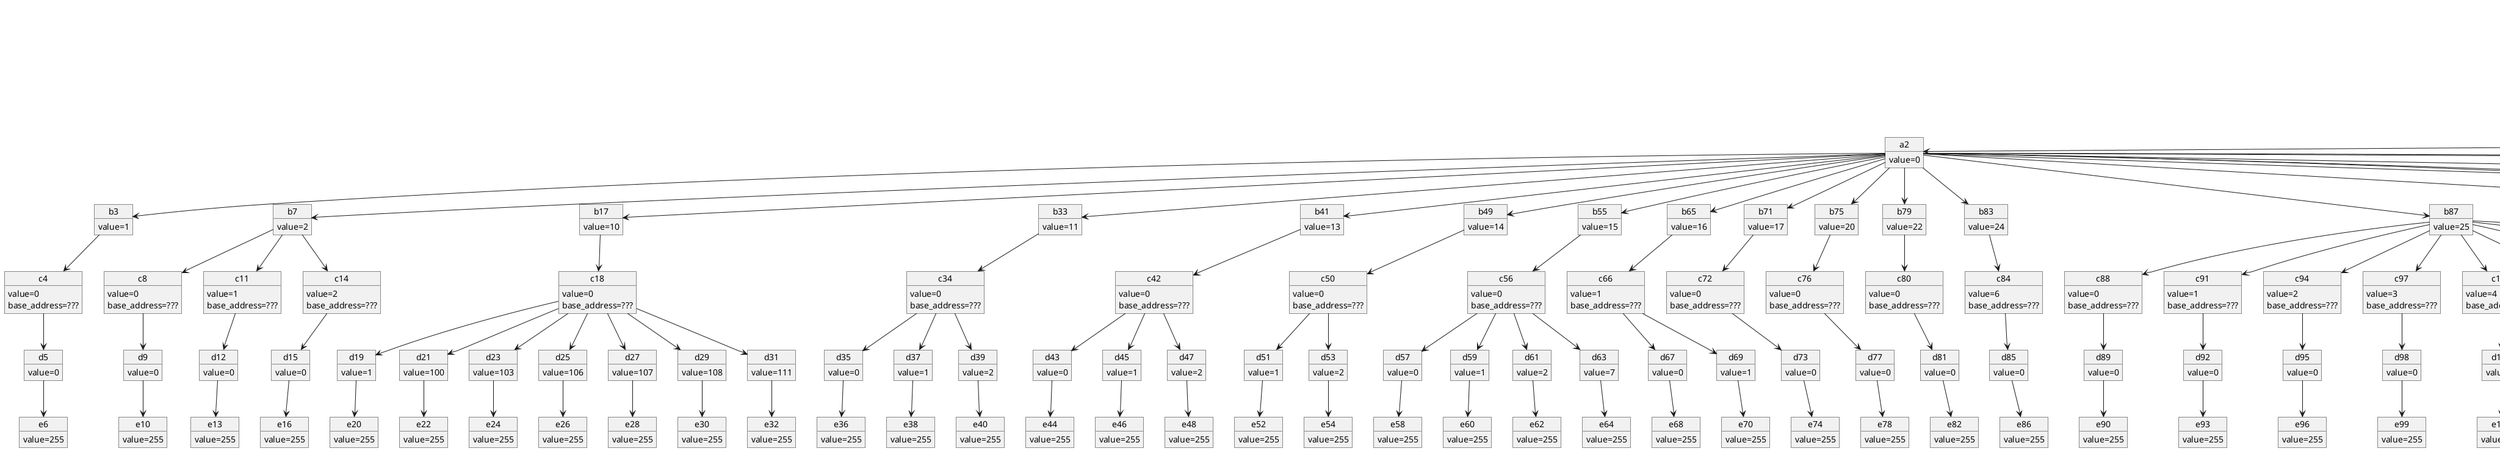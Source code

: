 @startuml
object class1{
    value=0
}
root --> class1
object a2{
    value=0
}
class1 --> a2
object b3{
    value=1
}
a2 --> b3
object c4{
    value=0
    base_address=???
}
b3 --> c4
object d5{
    value=0
}
c4 --> d5
object e6{
    value=255
}
d5 --> e6
object b7{
    value=2
}
a2 --> b7
object c8{
    value=0
    base_address=???
}
b7 --> c8
object d9{
    value=0
}
c8 --> d9
object e10{
    value=255
}
d9 --> e10
object c11{
    value=1
    base_address=???
}
b7 --> c11
object d12{
    value=0
}
c11 --> d12
object e13{
    value=255
}
d12 --> e13
object c14{
    value=2
    base_address=???
}
b7 --> c14
object d15{
    value=0
}
c14 --> d15
object e16{
    value=255
}
d15 --> e16
object b17{
    value=10
}
a2 --> b17
object c18{
    value=0
    base_address=???
}
b17 --> c18
object d19{
    value=1
}
c18 --> d19
object e20{
    value=255
}
d19 --> e20
object d21{
    value=100
}
c18 --> d21
object e22{
    value=255
}
d21 --> e22
object d23{
    value=103
}
c18 --> d23
object e24{
    value=255
}
d23 --> e24
object d25{
    value=106
}
c18 --> d25
object e26{
    value=255
}
d25 --> e26
object d27{
    value=107
}
c18 --> d27
object e28{
    value=255
}
d27 --> e28
object d29{
    value=108
}
c18 --> d29
object e30{
    value=255
}
d29 --> e30
object d31{
    value=111
}
c18 --> d31
object e32{
    value=255
}
d31 --> e32
object b33{
    value=11
}
a2 --> b33
object c34{
    value=0
    base_address=???
}
b33 --> c34
object d35{
    value=0
}
c34 --> d35
object e36{
    value=255
}
d35 --> e36
object d37{
    value=1
}
c34 --> d37
object e38{
    value=255
}
d37 --> e38
object d39{
    value=2
}
c34 --> d39
object e40{
    value=255
}
d39 --> e40
object b41{
    value=13
}
a2 --> b41
object c42{
    value=0
    base_address=???
}
b41 --> c42
object d43{
    value=0
}
c42 --> d43
object e44{
    value=255
}
d43 --> e44
object d45{
    value=1
}
c42 --> d45
object e46{
    value=255
}
d45 --> e46
object d47{
    value=2
}
c42 --> d47
object e48{
    value=255
}
d47 --> e48
object b49{
    value=14
}
a2 --> b49
object c50{
    value=0
    base_address=???
}
b49 --> c50
object d51{
    value=1
}
c50 --> d51
object e52{
    value=255
}
d51 --> e52
object d53{
    value=2
}
c50 --> d53
object e54{
    value=255
}
d53 --> e54
object b55{
    value=15
}
a2 --> b55
object c56{
    value=0
    base_address=???
}
b55 --> c56
object d57{
    value=0
}
c56 --> d57
object e58{
    value=255
}
d57 --> e58
object d59{
    value=1
}
c56 --> d59
object e60{
    value=255
}
d59 --> e60
object d61{
    value=2
}
c56 --> d61
object e62{
    value=255
}
d61 --> e62
object d63{
    value=7
}
c56 --> d63
object e64{
    value=255
}
d63 --> e64
object b65{
    value=16
}
a2 --> b65
object c66{
    value=1
    base_address=???
}
b65 --> c66
object d67{
    value=0
}
c66 --> d67
object e68{
    value=255
}
d67 --> e68
object d69{
    value=1
}
c66 --> d69
object e70{
    value=255
}
d69 --> e70
object b71{
    value=17
}
a2 --> b71
object c72{
    value=0
    base_address=???
}
b71 --> c72
object d73{
    value=0
}
c72 --> d73
object e74{
    value=255
}
d73 --> e74
object b75{
    value=20
}
a2 --> b75
object c76{
    value=0
    base_address=???
}
b75 --> c76
object d77{
    value=0
}
c76 --> d77
object e78{
    value=255
}
d77 --> e78
object b79{
    value=22
}
a2 --> b79
object c80{
    value=0
    base_address=???
}
b79 --> c80
object d81{
    value=0
}
c80 --> d81
object e82{
    value=255
}
d81 --> e82
object b83{
    value=24
}
a2 --> b83
object c84{
    value=6
    base_address=???
}
b83 --> c84
object d85{
    value=0
}
c84 --> d85
object e86{
    value=255
}
d85 --> e86
object b87{
    value=25
}
a2 --> b87
object c88{
    value=0
    base_address=???
}
b87 --> c88
object d89{
    value=0
}
c88 --> d89
object e90{
    value=255
}
d89 --> e90
object c91{
    value=1
    base_address=???
}
b87 --> c91
object d92{
    value=0
}
c91 --> d92
object e93{
    value=255
}
d92 --> e93
object c94{
    value=2
    base_address=???
}
b87 --> c94
object d95{
    value=0
}
c94 --> d95
object e96{
    value=255
}
d95 --> e96
object c97{
    value=3
    base_address=???
}
b87 --> c97
object d98{
    value=0
}
c97 --> d98
object e99{
    value=255
}
d98 --> e99
object c100{
    value=4
    base_address=???
}
b87 --> c100
object d101{
    value=0
}
c100 --> d101
object e102{
    value=255
}
d101 --> e102
object c103{
    value=6
    base_address=???
}
b87 --> c103
object d104{
    value=0
}
c103 --> d104
object e105{
    value=255
}
d104 --> e105
object c106{
    value=7
    base_address=???
}
b87 --> c106
object d107{
    value=0
}
c106 --> d107
object e108{
    value=255
}
d107 --> e108
object c109{
    value=9
    base_address=???
}
b87 --> c109
object d110{
    value=0
}
c109 --> d110
object e111{
    value=255
}
d110 --> e111
object c112{
    value=10
    base_address=???
}
b87 --> c112
object d113{
    value=0
}
c112 --> d113
object e114{
    value=255
}
d113 --> e114
object b115{
    value=29
}
a2 --> b115
object c116{
    value=0
    base_address=???
}
b115 --> c116
object d117{
    value=0
}
c116 --> d117
object e118{
    value=255
}
d117 --> e118
object c119{
    value=1
    base_address=???
}
b115 --> c119
object d120{
    value=0
}
c119 --> d120
object e121{
    value=255
}
d120 --> e121
object c122{
    value=2
    base_address=???
}
b115 --> c122
object d123{
    value=0
}
c122 --> d123
object e124{
    value=255
}
d123 --> e124
object b125{
    value=43
}
a2 --> b125
object c126{
    value=0
    base_address=???
}
b125 --> c126
object d127{
    value=1
}
c126 --> d127
object e128{
    value=255
}
d127 --> e128
object b129{
    value=44
}
a2 --> b129
object c130{
    value=0
    base_address=???
}
b129 --> c130
object d131{
    value=0
}
c130 --> d131
object e132{
    value=255
}
d131 --> e132
object c133{
    value=1
    base_address=???
}
b129 --> c133
object d134{
    value=0
}
c133 --> d134
object e135{
    value=255
}
d134 --> e135
object b136{
    value=96
}
a2 --> b136
object c137{
    value=3
    base_address=???
}
b136 --> c137
object d138{
    value=10
}
c137 --> d138
object e139{
    value=255
}
d138 --> e139
object c140{
    value=7
    base_address=???
}
b136 --> c140
object d141{
    value=9
}
c140 --> d141
object e142{
    value=255
}
d141 --> e142
object d143{
    value=21
}
c140 --> d143
object e144{
    value=255
}
d143 --> e144
object c145{
    value=7
    base_address=???
}
b136 --> c145
object d146{
    value=19
}
c145 --> d146
object e147{
    value=255
}
d146 --> e147
object d148{
    value=20
}
c145 --> d148
object e149{
    value=255
}
d148 --> e149
object c150{
    value=10
    base_address=???
}
b136 --> c150
object d151{
    value=1
}
c150 --> d151
object e152{
    value=255
}
d151 --> e152
object d153{
    value=2
}
c150 --> d153
object e154{
    value=255
}
d153 --> e154
object c155{
    value=11
    base_address=???
}
b136 --> c155
object d156{
    value=0
}
c155 --> d156
object e157{
    value=255
}
d156 --> e157
object d158{
    value=1
}
c155 --> d158
object e159{
    value=255
}
d158 --> e159
object d160{
    value=2
}
c155 --> d160
object e161{
    value=255
}
d160 --> e161
object d162{
    value=3
}
c155 --> d162
object e163{
    value=255
}
d162 --> e163
object d164{
    value=4
}
c155 --> d164
object e165{
    value=255
}
d164 --> e165
object d166{
    value=5
}
c155 --> d166
object e167{
    value=255
}
d166 --> e167
object d168{
    value=6
}
c155 --> d168
object e169{
    value=255
}
d168 --> e169
object c170{
    value=13
    base_address=???
}
b136 --> c170
object d171{
    value=0
}
c170 --> d171
object e172{
    value=255
}
d171 --> e172
object d173{
    value=1
}
c170 --> d173
object e174{
    value=255
}
d173 --> e174
object c175{
    value=14
    base_address=???
}
b136 --> c175
object d176{
    value=0
}
c175 --> d176
object e177{
    value=255
}
d176 --> e177
object c178{
    value=15
    base_address=???
}
b136 --> c178
object d179{
    value=0
}
c178 --> d179
object e180{
    value=255
}
d179 --> e180
object d181{
    value=1
}
c178 --> d181
object e182{
    value=255
}
d181 --> e182
object d183{
    value=2
}
c178 --> d183
object e184{
    value=255
}
d183 --> e184
object d185{
    value=3
}
c178 --> d185
object e186{
    value=255
}
d185 --> e186
object d187{
    value=4
}
c178 --> d187
object e188{
    value=255
}
d187 --> e188
object d189{
    value=5
}
c178 --> d189
object e190{
    value=255
}
d189 --> e190
object d191{
    value=6
}
c178 --> d191
object e192{
    value=255
}
d191 --> e192
object d193{
    value=7
}
c178 --> d193
object e194{
    value=255
}
d193 --> e194
object d195{
    value=8
}
c178 --> d195
object e196{
    value=255
}
d195 --> e196
object d197{
    value=9
}
c178 --> d197
object e198{
    value=255
}
d197 --> e198
object d199{
    value=10
}
c178 --> d199
object e200{
    value=255
}
d199 --> e200
object d201{
    value=11
}
c178 --> d201
object e202{
    value=255
}
d201 --> e202
object b203{
    value=97
}
a2 --> b203
object c204{
    value=97
    base_address=???
}
b203 --> c204
object d205{
    value=0
}
c204 --> d205
object e206{
    value=255
}
d205 --> e206
object c207{
    value=98
    base_address=???
}
b203 --> c207
object d208{
    value=0
}
c207 --> d208
object e209{
    value=255
}
d208 --> e209
object d210{
    value=1
}
c207 --> d210
object e211{
    value=255
}
d210 --> e211
object d212{
    value=10
}
c207 --> d212
object e213{
    value=255
}
d212 --> e213
object d214{
    value=11
}
c207 --> d214
object e215{
    value=255
}
d214 --> e215
object d216{
    value=20
}
c207 --> d216
object e217{
    value=255
}
d216 --> e217
object d218{
    value=21
}
c207 --> d218
object e219{
    value=255
}
d218 --> e219
object b220{
    value=98
}
a2 --> b220
object c221{
    value=1
    base_address=???
}
b220 --> c221
object d222{
    value=0
}
c221 --> d222
object e223{
    value=255
}
d222 --> e223
object b224{
    value=99
}
a2 --> b224
object c225{
    value=98
    base_address=???
}
b224 --> c225
object d226{
    value=0
}
c225 --> d226
object e227{
    value=255
}
d226 --> e227
object d228{
    value=1
}
c225 --> d228
object e229{
    value=255
}
d228 --> e229
object d230{
    value=2
}
c225 --> d230
object e231{
    value=255
}
d230 --> e231
object d232{
    value=3
}
c225 --> d232
object e233{
    value=255
}
d232 --> e233
object d234{
    value=4
}
c225 --> d234
object e235{
    value=255
}
d234 --> e235
object d236{
    value=5
}
c225 --> d236
object e237{
    value=255
}
d236 --> e237
object d238{
    value=6
}
c225 --> d238
object e239{
    value=255
}
d238 --> e239
object a240{
    value=1
}
class1 --> a240
object b241{
    value=10
}
a240 --> b241
object c242{
    value=0
    base_address=???
}
b241 --> c242
object d243{
    value=106
}
c242 --> d243
object e244{
    value=255
}
d243 --> e244
object d245{
    value=111
}
c242 --> d245
object e246{
    value=255
}
d245 --> e246
object b247{
    value=11
}
a240 --> b247
object c248{
    value=0
    base_address=???
}
b247 --> c248
object d249{
    value=1
}
c248 --> d249
object e250{
    value=255
}
d249 --> e250
object b251{
    value=13
}
a240 --> b251
object c252{
    value=0
    base_address=???
}
b251 --> c252
object d253{
    value=1
}
c252 --> d253
object e254{
    value=255
}
d253 --> e254
object b255{
    value=15
}
a240 --> b255
object c256{
    value=0
    base_address=???
}
b255 --> c256
object d257{
    value=1
}
c256 --> d257
object e258{
    value=255
}
d257 --> e258
object d259{
    value=4
}
c256 --> d259
object e260{
    value=255
}
d259 --> e260
object d261{
    value=7
}
c256 --> d261
object e262{
    value=255
}
d261 --> e262
object b263{
    value=22
}
a240 --> b263
object c264{
    value=0
    base_address=???
}
b263 --> c264
object d265{
    value=0
}
c264 --> d265
object e266{
    value=255
}
d265 --> e266
object b267{
    value=24
}
a240 --> b267
object c268{
    value=1
    base_address=???
}
b267 --> c268
object d269{
    value=0
}
c268 --> d269
object e270{
    value=255
}
d269 --> e270
object c271{
    value=2
    base_address=???
}
b267 --> c271
object d272{
    value=1
}
c271 --> d272
object e273{
    value=255
}
d272 --> e273
object d274{
    value=2
}
c271 --> d274
object e275{
    value=255
}
d274 --> e275
object d276{
    value=3
}
c271 --> d276
object e277{
    value=255
}
d276 --> e277
object d278{
    value=4
}
c271 --> d278
object e279{
    value=255
}
d278 --> e279
object d280{
    value=5
}
c271 --> d280
object e281{
    value=255
}
d280 --> e281
object d282{
    value=6
}
c271 --> d282
object e283{
    value=255
}
d282 --> e283
object d284{
    value=7
}
c271 --> d284
object e285{
    value=255
}
d284 --> e285
object d286{
    value=8
}
c271 --> d286
object e287{
    value=255
}
d286 --> e287
object c288{
    value=3
    base_address=???
}
b267 --> c288
object d289{
    value=0
}
c288 --> d289
object e290{
    value=255
}
d289 --> e290
object c291{
    value=4
    base_address=???
}
b267 --> c291
object d292{
    value=0
}
c291 --> d292
object e293{
    value=255
}
d292 --> e293
object c294{
    value=5
    base_address=???
}
b267 --> c294
object d295{
    value=0
}
c294 --> d295
object e296{
    value=255
}
d295 --> e296
object c297{
    value=6
    base_address=???
}
b267 --> c297
object d298{
    value=0
}
c297 --> d298
object e299{
    value=255
}
d298 --> e299
object b300{
    value=25
}
a240 --> b300
object c301{
    value=9
    base_address=???
}
b300 --> c301
object d302{
    value=0
}
c301 --> d302
object e303{
    value=255
}
d302 --> e303
object b304{
    value=44
}
a240 --> b304
object c305{
    value=1
    base_address=???
}
b304 --> c305
object d306{
    value=0
}
c305 --> d306
object e307{
    value=255
}
d306 --> e307
object b308{
    value=96
}
a240 --> b308
object c309{
    value=1
    base_address=???
}
b308 --> c309
object d310{
    value=0
}
c309 --> d310
object e311{
    value=255
}
d310 --> e311
object d312{
    value=1
}
c309 --> d312
object e313{
    value=255
}
d312 --> e313
object c314{
    value=3
    base_address=???
}
b308 --> c314
object d315{
    value=10
}
c314 --> d315
object e316{
    value=255
}
d315 --> e316
object c317{
    value=10
    base_address=???
}
b308 --> c317
object d318{
    value=3
}
c317 --> d318
object e319{
    value=255
}
d318 --> e319
object c320{
    value=11
    base_address=???
}
b308 --> c320
object d321{
    value=4
}
c320 --> d321
object e322{
    value=255
}
d321 --> e322
object a323{
    value=2
}
class1 --> a323
object b324{
    value=15
}
a323 --> b324
object c325{
    value=0
    base_address=???
}
b324 --> c325
object d326{
    value=4
}
c325 --> d326
object e327{
    value=255
}
d326 --> e327
object b328{
    value=24
}
a323 --> b328
object c329{
    value=1
    base_address=???
}
b328 --> c329
object d330{
    value=0
}
c329 --> d330
object e331{
    value=255
}
d330 --> e331
object c332{
    value=2
    base_address=???
}
b328 --> c332
object d333{
    value=1
}
c332 --> d333
object e334{
    value=255
}
d333 --> e334
object d335{
    value=2
}
c332 --> d335
object e336{
    value=255
}
d335 --> e336
object d337{
    value=3
}
c332 --> d337
object e338{
    value=255
}
d337 --> e338
object d339{
    value=4
}
c332 --> d339
object e340{
    value=255
}
d339 --> e340
object d341{
    value=5
}
c332 --> d341
object e342{
    value=255
}
d341 --> e342
object d343{
    value=6
}
c332 --> d343
object e344{
    value=255
}
d343 --> e344
object d345{
    value=7
}
c332 --> d345
object e346{
    value=255
}
d345 --> e346
object d347{
    value=8
}
c332 --> d347
object e348{
    value=255
}
d347 --> e348
object c349{
    value=3
    base_address=???
}
b328 --> c349
object d350{
    value=0
}
c349 --> d350
object e351{
    value=255
}
d350 --> e351
object c352{
    value=4
    base_address=???
}
b328 --> c352
object d353{
    value=0
}
c352 --> d353
object e354{
    value=255
}
d353 --> e354
object c355{
    value=5
    base_address=???
}
b328 --> c355
object d356{
    value=0
}
c355 --> d356
object e357{
    value=255
}
d356 --> e357
object b358{
    value=25
}
a323 --> b358
object c359{
    value=9
    base_address=???
}
b358 --> c359
object d360{
    value=0
}
c359 --> d360
object e361{
    value=255
}
d360 --> e361
object b362{
    value=96
}
a323 --> b362
object c363{
    value=1
    base_address=???
}
b362 --> c363
object d364{
    value=0
}
c363 --> d364
object e365{
    value=255
}
d364 --> e365
object d366{
    value=1
}
c363 --> d366
object e367{
    value=255
}
d366 --> e367
object c368{
    value=3
    base_address=???
}
b362 --> c368
object d369{
    value=10
}
c368 --> d369
object e370{
    value=255
}
d369 --> e370
object c371{
    value=10
    base_address=???
}
b362 --> c371
object d372{
    value=3
}
c371 --> d372
object e373{
    value=255
}
d372 --> e373
object c374{
    value=11
    base_address=???
}
b362 --> c374
object d375{
    value=4
}
c374 --> d375
object e376{
    value=255
}
d375 --> e376
object a377{
    value=3
}
class1 --> a377
object b378{
    value=15
}
a377 --> b378
object c379{
    value=0
    base_address=???
}
b378 --> c379
object d380{
    value=4
}
c379 --> d380
object e381{
    value=255
}
d380 --> e381
object b382{
    value=24
}
a377 --> b382
object c383{
    value=1
    base_address=???
}
b382 --> c383
object d384{
    value=0
}
c383 --> d384
object e385{
    value=255
}
d384 --> e385
object c386{
    value=2
    base_address=???
}
b382 --> c386
object d387{
    value=1
}
c386 --> d387
object e388{
    value=255
}
d387 --> e388
object d389{
    value=2
}
c386 --> d389
object e390{
    value=255
}
d389 --> e390
object d391{
    value=3
}
c386 --> d391
object e392{
    value=255
}
d391 --> e392
object d393{
    value=4
}
c386 --> d393
object e394{
    value=255
}
d393 --> e394
object d395{
    value=5
}
c386 --> d395
object e396{
    value=255
}
d395 --> e396
object d397{
    value=6
}
c386 --> d397
object e398{
    value=255
}
d397 --> e398
object d399{
    value=7
}
c386 --> d399
object e400{
    value=255
}
d399 --> e400
object d401{
    value=8
}
c386 --> d401
object e402{
    value=255
}
d401 --> e402
object c403{
    value=3
    base_address=???
}
b382 --> c403
object d404{
    value=0
}
c403 --> d404
object e405{
    value=255
}
d404 --> e405
object c406{
    value=4
    base_address=???
}
b382 --> c406
object d407{
    value=0
}
c406 --> d407
object e408{
    value=255
}
d407 --> e408
object c409{
    value=5
    base_address=???
}
b382 --> c409
object d410{
    value=0
}
c409 --> d410
object e411{
    value=255
}
d410 --> e411
object b412{
    value=25
}
a377 --> b412
object c413{
    value=9
    base_address=???
}
b412 --> c413
object d414{
    value=0
}
c413 --> d414
object e415{
    value=255
}
d414 --> e415
object b416{
    value=96
}
a377 --> b416
object c417{
    value=1
    base_address=???
}
b416 --> c417
object d418{
    value=0
}
c417 --> d418
object e419{
    value=255
}
d418 --> e419
object d420{
    value=1
}
c417 --> d420
object e421{
    value=255
}
d420 --> e421
object c422{
    value=10
    base_address=???
}
b416 --> c422
object d423{
    value=3
}
c422 --> d423
object e424{
    value=255
}
d423 --> e424
object c425{
    value=11
    base_address=???
}
b416 --> c425
object d426{
    value=4
}
c425 --> d426
object e427{
    value=255
}
d426 --> e427
object a428{
    value=4
}
class1 --> a428
object b429{
    value=15
}
a428 --> b429
object c430{
    value=0
    base_address=???
}
b429 --> c430
object d431{
    value=4
}
c430 --> d431
object e432{
    value=255
}
d431 --> e432
object b433{
    value=24
}
a428 --> b433
object c434{
    value=1
    base_address=???
}
b433 --> c434
object d435{
    value=0
}
c434 --> d435
object e436{
    value=255
}
d435 --> e436
object c437{
    value=2
    base_address=???
}
b433 --> c437
object d438{
    value=1
}
c437 --> d438
object e439{
    value=255
}
d438 --> e439
object d440{
    value=2
}
c437 --> d440
object e441{
    value=255
}
d440 --> e441
object d442{
    value=3
}
c437 --> d442
object e443{
    value=255
}
d442 --> e443
object d444{
    value=4
}
c437 --> d444
object e445{
    value=255
}
d444 --> e445
object d446{
    value=5
}
c437 --> d446
object e447{
    value=255
}
d446 --> e447
object d448{
    value=6
}
c437 --> d448
object e449{
    value=255
}
d448 --> e449
object d450{
    value=7
}
c437 --> d450
object e451{
    value=255
}
d450 --> e451
object d452{
    value=8
}
c437 --> d452
object e453{
    value=255
}
d452 --> e453
object c454{
    value=3
    base_address=???
}
b433 --> c454
object d455{
    value=0
}
c454 --> d455
object e456{
    value=255
}
d455 --> e456
object c457{
    value=4
    base_address=???
}
b433 --> c457
object d458{
    value=0
}
c457 --> d458
object e459{
    value=255
}
d458 --> e459
object c460{
    value=5
    base_address=???
}
b433 --> c460
object d461{
    value=0
}
c460 --> d461
object e462{
    value=255
}
d461 --> e462
object b463{
    value=25
}
a428 --> b463
object c464{
    value=9
    base_address=???
}
b463 --> c464
object d465{
    value=0
}
c464 --> d465
object e466{
    value=255
}
d465 --> e466
object b467{
    value=96
}
a428 --> b467
object c468{
    value=1
    base_address=???
}
b467 --> c468
object d469{
    value=0
}
c468 --> d469
object e470{
    value=255
}
d469 --> e470
object d471{
    value=1
}
c468 --> d471
object e472{
    value=255
}
d471 --> e472
object c473{
    value=10
    base_address=???
}
b467 --> c473
object d474{
    value=3
}
c473 --> d474
object e475{
    value=255
}
d474 --> e475
object c476{
    value=11
    base_address=???
}
b467 --> c476
object d477{
    value=4
}
c476 --> d477
object e478{
    value=255
}
d477 --> e478
object a479{
    value=5
}
class1 --> a479
object b480{
    value=25
}
a479 --> b480
object c481{
    value=9
    base_address=???
}
b480 --> c481
object d482{
    value=0
}
c481 --> d482
object e483{
    value=255
}
d482 --> e483
object a484{
    value=6
}
class1 --> a484
object b485{
    value=25
}
a484 --> b485
object c486{
    value=9
    base_address=???
}
b485 --> c486
object d487{
    value=0
}
c486 --> d487
object e488{
    value=255
}
d487 --> e488
object a489{
    value=7
}
class1 --> a489
object b490{
    value=25
}
a489 --> b490
object c491{
    value=9
    base_address=???
}
b490 --> c491
object d492{
    value=0
}
c491 --> d492
object e493{
    value=255
}
d492 --> e493
object class494{
    value=1
}
root --> class494
object a495{
    value=0
}
class494 --> a495
object b496{
    value=0
}
a495 --> b496
object c497{
    value=2
    base_address=???
}
b496 --> c497
object d498{
    value=0
}
c497 --> d498
object e499{
    value=255
}
d498 --> e499
object d500{
    value=8
}
c497 --> d500
object e501{
    value=255
}
d500 --> e501
object c502{
    value=8
    base_address=???
}
b496 --> c502
object d503{
    value=2
}
c502 --> d503
object e504{
    value=255
}
d503 --> e504
object c505{
    value=9
    base_address=???
}
b496 --> c505
object d506{
    value=1
}
c505 --> d506
object e507{
    value=255
}
d506 --> e507
object d508{
    value=2
}
c505 --> d508
object e509{
    value=255
}
d508 --> e509
object c510{
    value=9
    base_address=???
}
b496 --> c510
object d511{
    value=11
}
c510 --> d511
object e512{
    value=255
}
d511 --> e512
object b513{
    value=1
}
a495 --> b513
object c514{
    value=4
    base_address=???
}
b513 --> c514
object d515{
    value=0
}
c514 --> d515
object e516{
    value=255
}
d515 --> e516
object c517{
    value=5
    base_address=???
}
b513 --> c517
object d518{
    value=0
}
c517 --> d518
object e519{
    value=255
}
d518 --> e519
object c520{
    value=6
    base_address=???
}
b513 --> c520
object d521{
    value=0
}
c520 --> d521
object e522{
    value=255
}
d521 --> e522
object d523{
    value=1
}
c520 --> d523
object e524{
    value=255
}
d523 --> e524
object d525{
    value=2
}
c520 --> d525
object e526{
    value=255
}
d525 --> e526
object d527{
    value=3
}
c520 --> d527
object e528{
    value=255
}
d527 --> e528
object d529{
    value=4
}
c520 --> d529
object e530{
    value=255
}
d529 --> e530
object c531{
    value=7
    base_address=???
}
b513 --> c531
object d532{
    value=0
}
c531 --> d532
object e533{
    value=255
}
d532 --> e533
object c534{
    value=8
    base_address=???
}
b513 --> c534
object d535{
    value=0
}
c534 --> d535
object e536{
    value=255
}
d535 --> e536
object d537{
    value=1
}
c534 --> d537
object e538{
    value=255
}
d537 --> e538
object d539{
    value=2
}
c534 --> d539
object e540{
    value=255
}
d539 --> e540
object d541{
    value=3
}
c534 --> d541
object e542{
    value=255
}
d541 --> e542
object d543{
    value=4
}
c534 --> d543
object e544{
    value=255
}
d543 --> e544
object c545{
    value=24
    base_address=???
}
b513 --> c545
object d546{
    value=0
}
c545 --> d546
object e547{
    value=255
}
d546 --> e547
object b548{
    value=2
}
a495 --> b548
object c549{
    value=4
    base_address=???
}
b548 --> c549
object d550{
    value=0
}
c549 --> d550
object e551{
    value=255
}
d550 --> e551
object c552{
    value=5
    base_address=???
}
b548 --> c552
object d553{
    value=0
}
c552 --> d553
object e554{
    value=255
}
d553 --> e554
object c555{
    value=6
    base_address=???
}
b548 --> c555
object d556{
    value=0
}
c555 --> d556
object e557{
    value=255
}
d556 --> e557
object d558{
    value=1
}
c555 --> d558
object e559{
    value=255
}
d558 --> e559
object d560{
    value=2
}
c555 --> d560
object e561{
    value=255
}
d560 --> e561
object d562{
    value=3
}
c555 --> d562
object e563{
    value=255
}
d562 --> e563
object d564{
    value=4
}
c555 --> d564
object e565{
    value=255
}
d564 --> e565
object c566{
    value=7
    base_address=???
}
b548 --> c566
object d567{
    value=0
}
c566 --> d567
object e568{
    value=255
}
d567 --> e568
object c569{
    value=8
    base_address=???
}
b548 --> c569
object d570{
    value=0
}
c569 --> d570
object e571{
    value=255
}
d570 --> e571
object d572{
    value=1
}
c569 --> d572
object e573{
    value=255
}
d572 --> e573
object d574{
    value=2
}
c569 --> d574
object e575{
    value=255
}
d574 --> e575
object d576{
    value=3
}
c569 --> d576
object e577{
    value=255
}
d576 --> e577
object d578{
    value=4
}
c569 --> d578
object e579{
    value=255
}
d578 --> e579
object b580{
    value=3
}
a495 --> b580
object c581{
    value=4
    base_address=???
}
b580 --> c581
object d582{
    value=0
}
c581 --> d582
object e583{
    value=255
}
d582 --> e583
object c584{
    value=5
    base_address=???
}
b580 --> c584
object d585{
    value=0
}
c584 --> d585
object e586{
    value=255
}
d585 --> e586
object c587{
    value=6
    base_address=???
}
b580 --> c587
object d588{
    value=0
}
c587 --> d588
object e589{
    value=255
}
d588 --> e589
object d590{
    value=1
}
c587 --> d590
object e591{
    value=255
}
d590 --> e591
object d592{
    value=2
}
c587 --> d592
object e593{
    value=255
}
d592 --> e593
object d594{
    value=3
}
c587 --> d594
object e595{
    value=255
}
d594 --> e595
object d596{
    value=4
}
c587 --> d596
object e597{
    value=255
}
d596 --> e597
object c598{
    value=7
    base_address=???
}
b580 --> c598
object d599{
    value=0
}
c598 --> d599
object e600{
    value=255
}
d599 --> e600
object c601{
    value=8
    base_address=???
}
b580 --> c601
object d602{
    value=0
}
c601 --> d602
object e603{
    value=255
}
d602 --> e603
object d604{
    value=1
}
c601 --> d604
object e605{
    value=255
}
d604 --> e605
object d606{
    value=2
}
c601 --> d606
object e607{
    value=255
}
d606 --> e607
object d608{
    value=3
}
c601 --> d608
object e609{
    value=255
}
d608 --> e609
object d610{
    value=4
}
c601 --> d610
object e611{
    value=255
}
d610 --> e611
object b612{
    value=4
}
a495 --> b612
object c613{
    value=4
    base_address=???
}
b612 --> c613
object d614{
    value=0
}
c613 --> d614
object e615{
    value=255
}
d614 --> e615
object c616{
    value=5
    base_address=???
}
b612 --> c616
object d617{
    value=0
}
c616 --> d617
object e618{
    value=255
}
d617 --> e618
object c619{
    value=6
    base_address=???
}
b612 --> c619
object d620{
    value=0
}
c619 --> d620
object e621{
    value=255
}
d620 --> e621
object d622{
    value=1
}
c619 --> d622
object e623{
    value=255
}
d622 --> e623
object d624{
    value=2
}
c619 --> d624
object e625{
    value=255
}
d624 --> e625
object d626{
    value=3
}
c619 --> d626
object e627{
    value=255
}
d626 --> e627
object d628{
    value=4
}
c619 --> d628
object e629{
    value=255
}
d628 --> e629
object c630{
    value=7
    base_address=???
}
b612 --> c630
object d631{
    value=0
}
c630 --> d631
object e632{
    value=255
}
d631 --> e632
object c633{
    value=8
    base_address=???
}
b612 --> c633
object d634{
    value=0
}
c633 --> d634
object e635{
    value=255
}
d634 --> e635
object d636{
    value=1
}
c633 --> d636
object e637{
    value=255
}
d636 --> e637
object d638{
    value=2
}
c633 --> d638
object e639{
    value=255
}
d638 --> e639
object d640{
    value=3
}
c633 --> d640
object e641{
    value=255
}
d640 --> e641
object d642{
    value=4
}
c633 --> d642
object e643{
    value=255
}
d642 --> e643
object b644{
    value=5
}
a495 --> b644
object c645{
    value=8
    base_address=???
}
b644 --> c645
object d646{
    value=0
}
c645 --> d646
object e647{
    value=255
}
d646 --> e647
object d648{
    value=1
}
c645 --> d648
object e649{
    value=255
}
d648 --> e649
object d650{
    value=2
}
c645 --> d650
object e651{
    value=255
}
d650 --> e651
object d652{
    value=3
}
c645 --> d652
object e653{
    value=255
}
d652 --> e653
object d654{
    value=4
}
c645 --> d654
object e655{
    value=255
}
d654 --> e655
object b656{
    value=6
}
a495 --> b656
object c657{
    value=8
    base_address=???
}
b656 --> c657
object d658{
    value=0
}
c657 --> d658
object e659{
    value=255
}
d658 --> e659
object d660{
    value=1
}
c657 --> d660
object e661{
    value=255
}
d660 --> e661
object d662{
    value=2
}
c657 --> d662
object e663{
    value=255
}
d662 --> e663
object d664{
    value=3
}
c657 --> d664
object e665{
    value=255
}
d664 --> e665
object d666{
    value=4
}
c657 --> d666
object e667{
    value=255
}
d666 --> e667
object b668{
    value=7
}
a495 --> b668
object c669{
    value=8
    base_address=???
}
b668 --> c669
object d670{
    value=0
}
c669 --> d670
object e671{
    value=255
}
d670 --> e671
object d672{
    value=1
}
c669 --> d672
object e673{
    value=255
}
d672 --> e673
object d674{
    value=2
}
c669 --> d674
object e675{
    value=255
}
d674 --> e675
object d676{
    value=3
}
c669 --> d676
object e677{
    value=255
}
d676 --> e677
object d678{
    value=4
}
c669 --> d678
object e679{
    value=255
}
d678 --> e679
object b680{
    value=8
}
a495 --> b680
object c681{
    value=8
    base_address=???
}
b680 --> c681
object d682{
    value=0
}
c681 --> d682
object e683{
    value=255
}
d682 --> e683
object d684{
    value=1
}
c681 --> d684
object e685{
    value=255
}
d684 --> e685
object d686{
    value=2
}
c681 --> d686
object e687{
    value=255
}
d686 --> e687
object d688{
    value=3
}
c681 --> d688
object e689{
    value=255
}
d688 --> e689
object d690{
    value=4
}
c681 --> d690
object e691{
    value=255
}
d690 --> e691
object b692{
    value=9
}
a495 --> b692
object c693{
    value=4
    base_address=???
}
b692 --> c693
object d694{
    value=0
}
c693 --> d694
object e695{
    value=255
}
d694 --> e695
object c696{
    value=5
    base_address=???
}
b692 --> c696
object d697{
    value=0
}
c696 --> d697
object e698{
    value=255
}
d697 --> e698
object c699{
    value=6
    base_address=???
}
b692 --> c699
object d700{
    value=0
}
c699 --> d700
object e701{
    value=255
}
d700 --> e701
object d702{
    value=1
}
c699 --> d702
object e703{
    value=255
}
d702 --> e703
object d704{
    value=2
}
c699 --> d704
object e705{
    value=255
}
d704 --> e705
object d706{
    value=3
}
c699 --> d706
object e707{
    value=255
}
d706 --> e707
object d708{
    value=4
}
c699 --> d708
object e709{
    value=255
}
d708 --> e709
object c710{
    value=7
    base_address=???
}
b692 --> c710
object d711{
    value=0
}
c710 --> d711
object e712{
    value=255
}
d711 --> e712
object c713{
    value=8
    base_address=???
}
b692 --> c713
object d714{
    value=0
}
c713 --> d714
object e715{
    value=255
}
d714 --> e715
object d716{
    value=1
}
c713 --> d716
object e717{
    value=255
}
d716 --> e717
object d718{
    value=2
}
c713 --> d718
object e719{
    value=255
}
d718 --> e719
object d720{
    value=3
}
c713 --> d720
object e721{
    value=255
}
d720 --> e721
object d722{
    value=4
}
c713 --> d722
object e723{
    value=255
}
d722 --> e723
object b724{
    value=10
}
a495 --> b724
object c725{
    value=4
    base_address=???
}
b724 --> c725
object d726{
    value=0
}
c725 --> d726
object e727{
    value=255
}
d726 --> e727
object c728{
    value=5
    base_address=???
}
b724 --> c728
object d729{
    value=0
}
c728 --> d729
object e730{
    value=255
}
d729 --> e730
object c731{
    value=6
    base_address=???
}
b724 --> c731
object d732{
    value=0
}
c731 --> d732
object e733{
    value=255
}
d732 --> e733
object d734{
    value=1
}
c731 --> d734
object e735{
    value=255
}
d734 --> e735
object d736{
    value=2
}
c731 --> d736
object e737{
    value=255
}
d736 --> e737
object d738{
    value=3
}
c731 --> d738
object e739{
    value=255
}
d738 --> e739
object d740{
    value=4
}
c731 --> d740
object e741{
    value=255
}
d740 --> e741
object c742{
    value=7
    base_address=???
}
b724 --> c742
object d743{
    value=0
}
c742 --> d743
object e744{
    value=255
}
d743 --> e744
object c745{
    value=8
    base_address=???
}
b724 --> c745
object d746{
    value=0
}
c745 --> d746
object e747{
    value=255
}
d746 --> e747
object d748{
    value=1
}
c745 --> d748
object e749{
    value=255
}
d748 --> e749
object d750{
    value=2
}
c745 --> d750
object e751{
    value=255
}
d750 --> e751
object d752{
    value=3
}
c745 --> d752
object e753{
    value=255
}
d752 --> e753
object d754{
    value=4
}
c745 --> d754
object e755{
    value=255
}
d754 --> e755
object b756{
    value=12
}
a495 --> b756
object c757{
    value=31
    base_address=???
}
b756 --> c757
object d758{
    value=0
}
c757 --> d758
object e759{
    value=255
}
d758 --> e759
object c760{
    value=35
    base_address=???
}
b756 --> c760
object d761{
    value=0
}
c760 --> d761
object e762{
    value=255
}
d761 --> e762
object c763{
    value=39
    base_address=???
}
b756 --> c763
object d764{
    value=0
}
c763 --> d764
object e765{
    value=255
}
d764 --> e765
object c766{
    value=43
    base_address=???
}
b756 --> c766
object d767{
    value=0
}
c766 --> d767
object e768{
    value=255
}
d767 --> e768
object c769{
    value=44
    base_address=???
}
b756 --> c769
object d770{
    value=0
}
c769 --> d770
object e771{
    value=255
}
d770 --> e771
object c772{
    value=45
    base_address=???
}
b756 --> c772
object d773{
    value=0
}
c772 --> d773
object e774{
    value=255
}
d773 --> e774
object b775{
    value=13
}
a495 --> b775
object c776{
    value=3
    base_address=???
}
b775 --> c776
object d777{
    value=0
}
c776 --> d777
object e778{
    value=255
}
d777 --> e778
object c779{
    value=5
    base_address=???
}
b775 --> c779
object d780{
    value=0
}
c779 --> d780
object e781{
    value=255
}
d780 --> e781
object c782{
    value=7
    base_address=???
}
b775 --> c782
object d783{
    value=0
}
c782 --> d783
object e784{
    value=255
}
d783 --> e784
object b785{
    value=14
}
a495 --> b785
object c786{
    value=7
    base_address=???
}
b785 --> c786
object d787{
    value=0
}
c786 --> d787
object e788{
    value=255
}
d787 --> e788
object b789{
    value=15
}
a495 --> b789
object c790{
    value=7
    base_address=???
}
b789 --> c790
object d791{
    value=0
}
c790 --> d791
object e792{
    value=255
}
d791 --> e792
object c793{
    value=8
    base_address=???
}
b789 --> c793
object d794{
    value=0
}
c793 --> d794
object e795{
    value=255
}
d794 --> e795
object d796{
    value=1
}
c793 --> d796
object e797{
    value=255
}
d796 --> e797
object d798{
    value=2
}
c793 --> d798
object e799{
    value=255
}
d798 --> e799
object d800{
    value=3
}
c793 --> d800
object e801{
    value=255
}
d800 --> e801
object d802{
    value=4
}
c793 --> d802
object e803{
    value=255
}
d802 --> e803
object c804{
    value=24
    base_address=???
}
b789 --> c804
object d805{
    value=0
}
c804 --> d805
object e806{
    value=255
}
d805 --> e806
object b807{
    value=16
}
a495 --> b807
object c808{
    value=8
    base_address=???
}
b807 --> c808
object d809{
    value=0
}
c808 --> d809
object e810{
    value=255
}
d809 --> e810
object c811{
    value=24
    base_address=???
}
b807 --> c811
object d812{
    value=0
}
c811 --> d812
object e813{
    value=255
}
d812 --> e813
object b814{
    value=31
}
a495 --> b814
object c815{
    value=4
    base_address=???
}
b814 --> c815
object d816{
    value=0
}
c815 --> d816
object e817{
    value=255
}
d816 --> e817
object c818{
    value=7
    base_address=???
}
b814 --> c818
object d819{
    value=0
}
c818 --> d819
object e820{
    value=255
}
d819 --> e820
object c821{
    value=24
    base_address=???
}
b814 --> c821
object d822{
    value=0
}
c821 --> d822
object e823{
    value=255
}
d822 --> e823
object b824{
    value=32
}
a495 --> b824
object c825{
    value=7
    base_address=???
}
b824 --> c825
object d826{
    value=0
}
c825 --> d826
object e827{
    value=255
}
d826 --> e827
object c828{
    value=24
    base_address=???
}
b824 --> c828
object d829{
    value=0
}
c828 --> d829
object e830{
    value=255
}
d829 --> e830
object c831{
    value=32
    base_address=???
}
b824 --> c831
object d832{
    value=0
}
c831 --> d832
object e833{
    value=255
}
d832 --> e833
object c834{
    value=33
    base_address=???
}
b824 --> c834
object d835{
    value=0
}
c834 --> d835
object e836{
    value=255
}
d835 --> e836
object c837{
    value=34
    base_address=???
}
b824 --> c837
object d838{
    value=0
}
c837 --> d838
object e839{
    value=255
}
d838 --> e839
object c840{
    value=36
    base_address=???
}
b824 --> c840
object d841{
    value=0
}
c840 --> d841
object e842{
    value=255
}
d841 --> e842
object c843{
    value=37
    base_address=???
}
b824 --> c843
object d844{
    value=0
}
c843 --> d844
object e845{
    value=255
}
d844 --> e845
object c846{
    value=38
    base_address=???
}
b824 --> c846
object d847{
    value=0
}
c846 --> d847
object e848{
    value=255
}
d847 --> e848
object b849{
    value=51
}
a495 --> b849
object c850{
    value=4
    base_address=???
}
b849 --> c850
object d851{
    value=0
}
c850 --> d851
object e852{
    value=255
}
d851 --> e852
object c853{
    value=4
    base_address=???
}
b849 --> c853
object d854{
    value=0
}
c853 --> d854
object e855{
    value=255
}
d854 --> e855
object c856{
    value=7
    base_address=???
}
b849 --> c856
object d857{
    value=0
}
c856 --> d857
object e858{
    value=255
}
d857 --> e858
object c859{
    value=24
    base_address=???
}
b849 --> c859
object d860{
    value=0
}
c859 --> d860
object e861{
    value=255
}
d860 --> e861
object b862{
    value=52
}
a495 --> b862
object c863{
    value=7
    base_address=???
}
b862 --> c863
object d864{
    value=0
}
c863 --> d864
object e865{
    value=255
}
d864 --> e865
object c866{
    value=24
    base_address=???
}
b862 --> c866
object d867{
    value=0
}
c866 --> d867
object e868{
    value=255
}
d867 --> e868
object c869{
    value=32
    base_address=???
}
b862 --> c869
object d870{
    value=0
}
c869 --> d870
object e871{
    value=255
}
d870 --> e871
object c872{
    value=33
    base_address=???
}
b862 --> c872
object d873{
    value=0
}
c872 --> d873
object e874{
    value=255
}
d873 --> e874
object c875{
    value=34
    base_address=???
}
b862 --> c875
object d876{
    value=0
}
c875 --> d876
object e877{
    value=255
}
d876 --> e877
object c878{
    value=36
    base_address=???
}
b862 --> c878
object d879{
    value=0
}
c878 --> d879
object e880{
    value=255
}
d879 --> e880
object c881{
    value=37
    base_address=???
}
b862 --> c881
object d882{
    value=0
}
c881 --> d882
object e883{
    value=255
}
d882 --> e883
object c884{
    value=38
    base_address=???
}
b862 --> c884
object d885{
    value=0
}
c884 --> d885
object e886{
    value=255
}
d885 --> e886
object b887{
    value=71
}
a495 --> b887
object c888{
    value=4
    base_address=???
}
b887 --> c888
object d889{
    value=0
}
c888 --> d889
object e890{
    value=255
}
d889 --> e890
object c891{
    value=4
    base_address=???
}
b887 --> c891
object d892{
    value=0
}
c891 --> d892
object e893{
    value=255
}
d892 --> e893
object c894{
    value=7
    base_address=???
}
b887 --> c894
object d895{
    value=0
}
c894 --> d895
object e896{
    value=255
}
d895 --> e896
object c897{
    value=24
    base_address=???
}
b887 --> c897
object d898{
    value=0
}
c897 --> d898
object e899{
    value=255
}
d898 --> e899
object b900{
    value=72
}
a495 --> b900
object c901{
    value=7
    base_address=???
}
b900 --> c901
object d902{
    value=0
}
c901 --> d902
object e903{
    value=255
}
d902 --> e903
object c904{
    value=24
    base_address=???
}
b900 --> c904
object d905{
    value=0
}
c904 --> d905
object e906{
    value=255
}
d905 --> e906
object c907{
    value=32
    base_address=???
}
b900 --> c907
object d908{
    value=0
}
c907 --> d908
object e909{
    value=255
}
d908 --> e909
object c910{
    value=33
    base_address=???
}
b900 --> c910
object d911{
    value=0
}
c910 --> d911
object e912{
    value=255
}
d911 --> e912
object c913{
    value=34
    base_address=???
}
b900 --> c913
object d914{
    value=0
}
c913 --> d914
object e915{
    value=255
}
d914 --> e915
object c916{
    value=36
    base_address=???
}
b900 --> c916
object d917{
    value=0
}
c916 --> d917
object e918{
    value=255
}
d917 --> e918
object c919{
    value=37
    base_address=???
}
b900 --> c919
object d920{
    value=0
}
c919 --> d920
object e921{
    value=255
}
d920 --> e921
object c922{
    value=38
    base_address=???
}
b900 --> c922
object d923{
    value=0
}
c922 --> d923
object e924{
    value=255
}
d923 --> e924
object b925{
    value=90
}
a495 --> b925
object c926{
    value=7
    base_address=???
}
b925 --> c926
object d927{
    value=0
}
c926 --> d927
object e928{
    value=255
}
d927 --> e928
object b929{
    value=96
}
a495 --> b929
object c930{
    value=10
    base_address=???
}
b929 --> c930
object d931{
    value=1
}
c930 --> d931
object e932{
    value=255
}
d931 --> e932
object b933{
    value=99
}
a495 --> b933
object c934{
    value=1
    base_address=???
}
b933 --> c934
object d935{
    value=0
}
c934 --> d935
object e936{
    value=255
}
d935 --> e936
object c937{
    value=2
    base_address=???
}
b933 --> c937
object d938{
    value=0
}
c937 --> d938
object e939{
    value=255
}
d938 --> e939
object c940{
    value=14
    base_address=???
}
b933 --> c940
object d941{
    value=0
}
c940 --> d941
object e942{
    value=255
}
d941 --> e942
object c943{
    value=97
    base_address=???
}
b933 --> c943
object d944{
    value=0
}
c943 --> d944
object e945{
    value=255
}
d944 --> e945
object a946{
    value=1
}
class494 --> a946
object b947{
    value=0
}
a946 --> b947
object c948{
    value=2
    base_address=???
}
b947 --> c948
object d949{
    value=8
}
c948 --> d949
object e950{
    value=255
}
d949 --> e950
object a951{
    value=2
}
class494 --> a951
object b952{
    value=0
}
a951 --> b952
object c953{
    value=2
    base_address=???
}
b952 --> c953
object d954{
    value=8
}
c953 --> d954
object e955{
    value=255
}
d954 --> e955
@enduml
